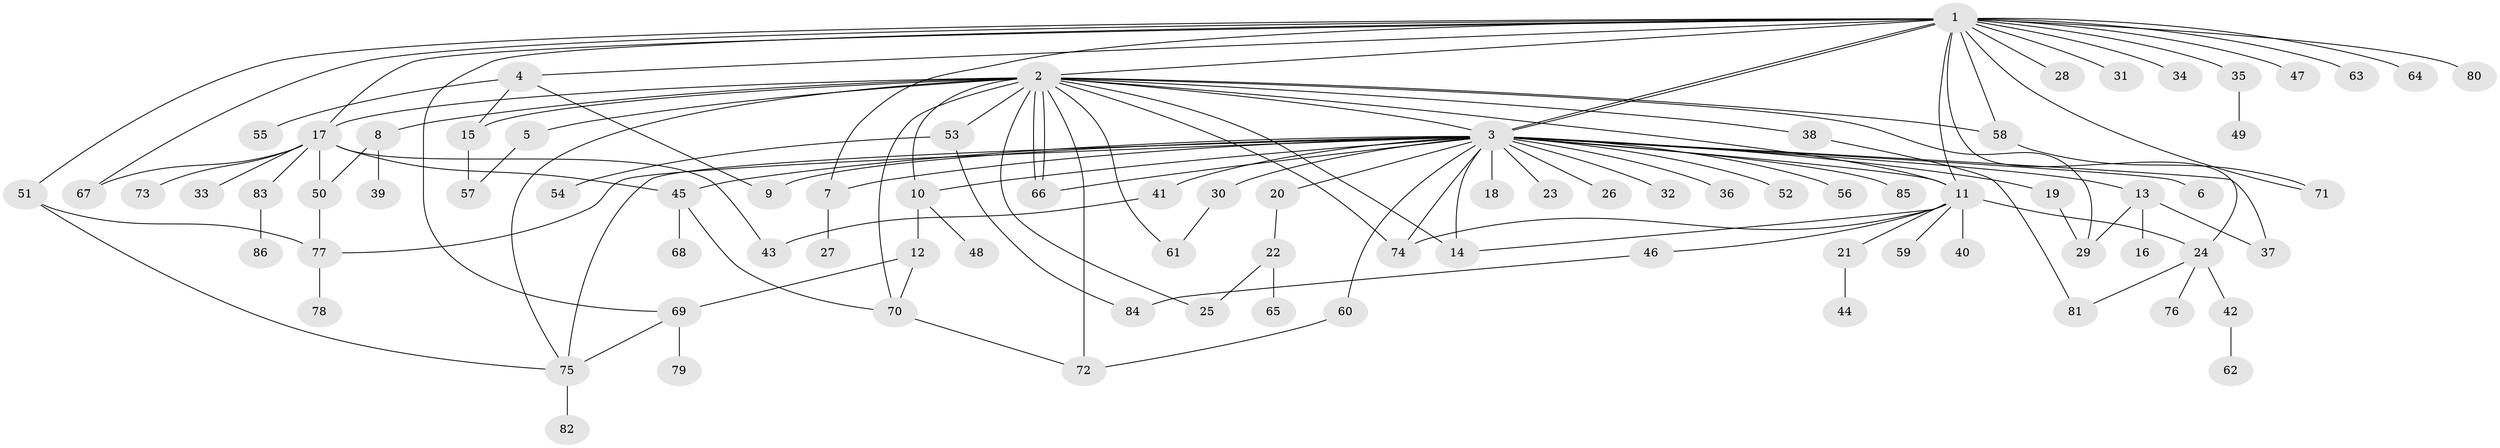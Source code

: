 // coarse degree distribution, {2: 0.22857142857142856, 4: 0.11428571428571428, 1: 0.45714285714285713, 6: 0.02857142857142857, 15: 0.02857142857142857, 20: 0.02857142857142857, 3: 0.02857142857142857, 7: 0.02857142857142857, 14: 0.02857142857142857, 5: 0.02857142857142857}
// Generated by graph-tools (version 1.1) at 2025/36/03/04/25 23:36:51]
// undirected, 86 vertices, 125 edges
graph export_dot {
  node [color=gray90,style=filled];
  1;
  2;
  3;
  4;
  5;
  6;
  7;
  8;
  9;
  10;
  11;
  12;
  13;
  14;
  15;
  16;
  17;
  18;
  19;
  20;
  21;
  22;
  23;
  24;
  25;
  26;
  27;
  28;
  29;
  30;
  31;
  32;
  33;
  34;
  35;
  36;
  37;
  38;
  39;
  40;
  41;
  42;
  43;
  44;
  45;
  46;
  47;
  48;
  49;
  50;
  51;
  52;
  53;
  54;
  55;
  56;
  57;
  58;
  59;
  60;
  61;
  62;
  63;
  64;
  65;
  66;
  67;
  68;
  69;
  70;
  71;
  72;
  73;
  74;
  75;
  76;
  77;
  78;
  79;
  80;
  81;
  82;
  83;
  84;
  85;
  86;
  1 -- 2;
  1 -- 3;
  1 -- 3;
  1 -- 4;
  1 -- 7;
  1 -- 11;
  1 -- 17;
  1 -- 24;
  1 -- 28;
  1 -- 31;
  1 -- 34;
  1 -- 35;
  1 -- 47;
  1 -- 51;
  1 -- 58;
  1 -- 63;
  1 -- 64;
  1 -- 67;
  1 -- 69;
  1 -- 71;
  1 -- 80;
  2 -- 3;
  2 -- 5;
  2 -- 8;
  2 -- 10;
  2 -- 11;
  2 -- 14;
  2 -- 15;
  2 -- 17;
  2 -- 25;
  2 -- 29;
  2 -- 38;
  2 -- 53;
  2 -- 58;
  2 -- 61;
  2 -- 66;
  2 -- 66;
  2 -- 70;
  2 -- 72;
  2 -- 74;
  2 -- 75;
  3 -- 6;
  3 -- 7;
  3 -- 9;
  3 -- 10;
  3 -- 11;
  3 -- 13;
  3 -- 14;
  3 -- 18;
  3 -- 19;
  3 -- 20;
  3 -- 23;
  3 -- 26;
  3 -- 30;
  3 -- 32;
  3 -- 36;
  3 -- 37;
  3 -- 41;
  3 -- 45;
  3 -- 52;
  3 -- 56;
  3 -- 60;
  3 -- 66;
  3 -- 74;
  3 -- 75;
  3 -- 77;
  3 -- 85;
  4 -- 9;
  4 -- 15;
  4 -- 55;
  5 -- 57;
  7 -- 27;
  8 -- 39;
  8 -- 50;
  10 -- 12;
  10 -- 48;
  11 -- 14;
  11 -- 21;
  11 -- 24;
  11 -- 40;
  11 -- 46;
  11 -- 59;
  11 -- 74;
  12 -- 69;
  12 -- 70;
  13 -- 16;
  13 -- 29;
  13 -- 37;
  15 -- 57;
  17 -- 33;
  17 -- 43;
  17 -- 45;
  17 -- 50;
  17 -- 67;
  17 -- 73;
  17 -- 83;
  19 -- 29;
  20 -- 22;
  21 -- 44;
  22 -- 25;
  22 -- 65;
  24 -- 42;
  24 -- 76;
  24 -- 81;
  30 -- 61;
  35 -- 49;
  38 -- 81;
  41 -- 43;
  42 -- 62;
  45 -- 68;
  45 -- 70;
  46 -- 84;
  50 -- 77;
  51 -- 75;
  51 -- 77;
  53 -- 54;
  53 -- 84;
  58 -- 71;
  60 -- 72;
  69 -- 75;
  69 -- 79;
  70 -- 72;
  75 -- 82;
  77 -- 78;
  83 -- 86;
}
